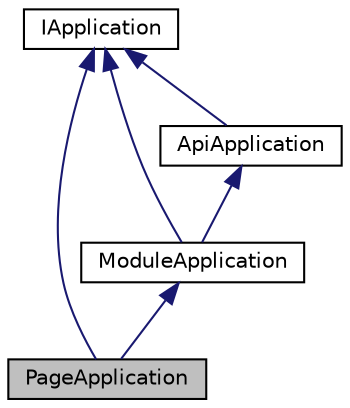 digraph G
{
  edge [fontname="Helvetica",fontsize="10",labelfontname="Helvetica",labelfontsize="10"];
  node [fontname="Helvetica",fontsize="10",shape=record];
  Node1 [label="PageApplication",height=0.2,width=0.4,color="black", fillcolor="grey75", style="filled" fontcolor="black"];
  Node2 -> Node1 [dir=back,color="midnightblue",fontsize="10",style="solid",fontname="Helvetica"];
  Node2 [label="ModuleApplication",height=0.2,width=0.4,color="black", fillcolor="white", style="filled",URL="$class_utopia_1_1_components_1_1_http_1_1_module_application.html"];
  Node3 -> Node2 [dir=back,color="midnightblue",fontsize="10",style="solid",fontname="Helvetica"];
  Node3 [label="ApiApplication",height=0.2,width=0.4,color="black", fillcolor="white", style="filled",URL="$class_utopia_1_1_components_1_1_http_1_1_api_application.html"];
  Node4 -> Node3 [dir=back,color="midnightblue",fontsize="10",style="solid",fontname="Helvetica"];
  Node4 [label="IApplication",height=0.2,width=0.4,color="black", fillcolor="white", style="filled",URL="$interface_utopia_1_1_components_1_1_http_1_1_i_application.html"];
  Node4 -> Node2 [dir=back,color="midnightblue",fontsize="10",style="solid",fontname="Helvetica"];
  Node4 -> Node1 [dir=back,color="midnightblue",fontsize="10",style="solid",fontname="Helvetica"];
}
